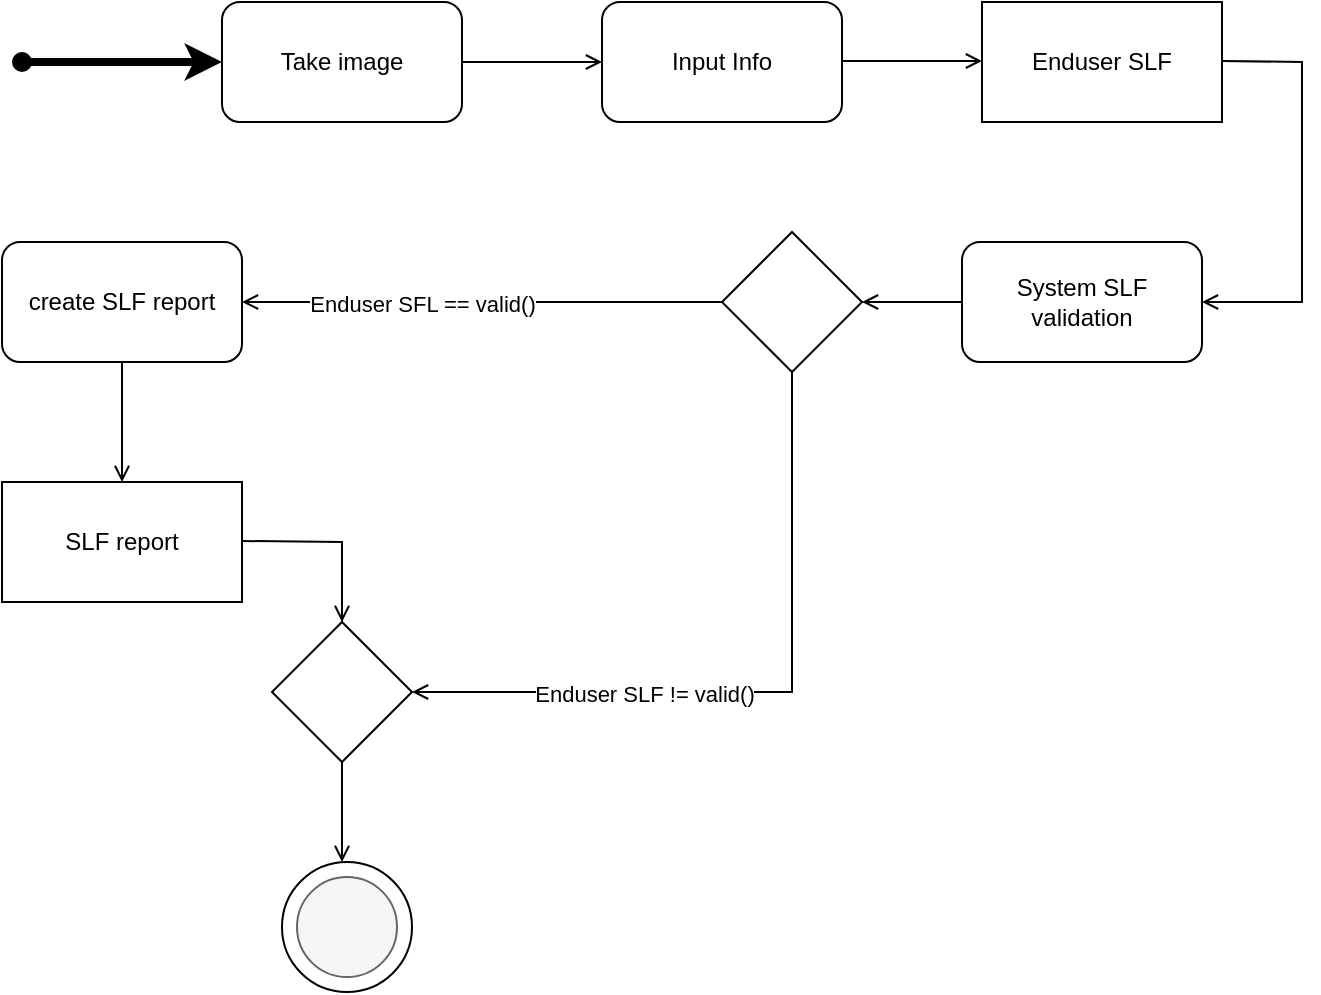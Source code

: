 <mxfile version="21.8.2" type="github">
  <diagram name="Page-1" id="e7e014a7-5840-1c2e-5031-d8a46d1fe8dd">
    <mxGraphModel dx="819" dy="670" grid="1" gridSize="10" guides="1" tooltips="1" connect="1" arrows="1" fold="1" page="1" pageScale="1" pageWidth="1169" pageHeight="826" background="none" math="0" shadow="0">
      <root>
        <mxCell id="0" />
        <mxCell id="1" parent="0" />
        <mxCell id="7YPzfLgFu9XmwdIDtmj3-41" value="" style="endArrow=classic;html=1;rounded=0;startArrow=oval;startFill=1;targetPerimeterSpacing=13;strokeWidth=4;" edge="1" parent="1">
          <mxGeometry width="50" height="50" relative="1" as="geometry">
            <mxPoint x="220" y="290" as="sourcePoint" />
            <mxPoint x="320" y="290" as="targetPoint" />
          </mxGeometry>
        </mxCell>
        <mxCell id="7YPzfLgFu9XmwdIDtmj3-42" value="Take image" style="rounded=1;whiteSpace=wrap;html=1;" vertex="1" parent="1">
          <mxGeometry x="320" y="260" width="120" height="60" as="geometry" />
        </mxCell>
        <mxCell id="7YPzfLgFu9XmwdIDtmj3-44" value="" style="endArrow=open;html=1;rounded=0;exitX=1;exitY=0.5;exitDx=0;exitDy=0;endFill=0;" edge="1" parent="1" source="7YPzfLgFu9XmwdIDtmj3-42">
          <mxGeometry width="50" height="50" relative="1" as="geometry">
            <mxPoint x="490" y="440" as="sourcePoint" />
            <mxPoint x="510" y="290" as="targetPoint" />
          </mxGeometry>
        </mxCell>
        <mxCell id="7YPzfLgFu9XmwdIDtmj3-45" value="Input Info" style="rounded=1;whiteSpace=wrap;html=1;" vertex="1" parent="1">
          <mxGeometry x="510" y="260" width="120" height="60" as="geometry" />
        </mxCell>
        <mxCell id="7YPzfLgFu9XmwdIDtmj3-46" value="" style="endArrow=open;html=1;rounded=0;exitX=1;exitY=0.5;exitDx=0;exitDy=0;endFill=0;" edge="1" parent="1">
          <mxGeometry width="50" height="50" relative="1" as="geometry">
            <mxPoint x="630" y="289.5" as="sourcePoint" />
            <mxPoint x="700" y="289.5" as="targetPoint" />
          </mxGeometry>
        </mxCell>
        <mxCell id="7YPzfLgFu9XmwdIDtmj3-47" value="Enduser SLF" style="rounded=0;whiteSpace=wrap;html=1;" vertex="1" parent="1">
          <mxGeometry x="700" y="260" width="120" height="60" as="geometry" />
        </mxCell>
        <mxCell id="7YPzfLgFu9XmwdIDtmj3-48" value="" style="endArrow=open;html=1;rounded=0;exitX=1;exitY=0.5;exitDx=0;exitDy=0;endFill=0;" edge="1" parent="1">
          <mxGeometry width="50" height="50" relative="1" as="geometry">
            <mxPoint x="820" y="289.5" as="sourcePoint" />
            <mxPoint x="810" y="410" as="targetPoint" />
            <Array as="points">
              <mxPoint x="860" y="290" />
              <mxPoint x="860" y="410" />
            </Array>
          </mxGeometry>
        </mxCell>
        <mxCell id="7YPzfLgFu9XmwdIDtmj3-49" value="System SLF validation" style="rounded=1;whiteSpace=wrap;html=1;" vertex="1" parent="1">
          <mxGeometry x="690" y="380" width="120" height="60" as="geometry" />
        </mxCell>
        <mxCell id="7YPzfLgFu9XmwdIDtmj3-50" value="" style="endArrow=open;html=1;rounded=0;exitX=0;exitY=0.5;exitDx=0;exitDy=0;endFill=0;" edge="1" parent="1" source="7YPzfLgFu9XmwdIDtmj3-49">
          <mxGeometry width="50" height="50" relative="1" as="geometry">
            <mxPoint x="560" y="390" as="sourcePoint" />
            <mxPoint x="640" y="410" as="targetPoint" />
          </mxGeometry>
        </mxCell>
        <mxCell id="7YPzfLgFu9XmwdIDtmj3-51" value="" style="rhombus;whiteSpace=wrap;html=1;" vertex="1" parent="1">
          <mxGeometry x="570" y="375" width="70" height="70" as="geometry" />
        </mxCell>
        <mxCell id="7YPzfLgFu9XmwdIDtmj3-52" value="" style="endArrow=open;html=1;rounded=0;exitX=0;exitY=0.5;exitDx=0;exitDy=0;endFill=0;" edge="1" parent="1" source="7YPzfLgFu9XmwdIDtmj3-51">
          <mxGeometry width="50" height="50" relative="1" as="geometry">
            <mxPoint x="470" y="400" as="sourcePoint" />
            <mxPoint x="330" y="410" as="targetPoint" />
          </mxGeometry>
        </mxCell>
        <mxCell id="7YPzfLgFu9XmwdIDtmj3-53" value="Enduser SFL == valid()" style="edgeLabel;html=1;align=center;verticalAlign=middle;resizable=0;points=[];" vertex="1" connectable="0" parent="7YPzfLgFu9XmwdIDtmj3-52">
          <mxGeometry x="0.25" y="1" relative="1" as="geometry">
            <mxPoint as="offset" />
          </mxGeometry>
        </mxCell>
        <mxCell id="7YPzfLgFu9XmwdIDtmj3-54" value="create SLF report" style="rounded=1;whiteSpace=wrap;html=1;" vertex="1" parent="1">
          <mxGeometry x="210" y="380" width="120" height="60" as="geometry" />
        </mxCell>
        <mxCell id="7YPzfLgFu9XmwdIDtmj3-55" value="" style="endArrow=open;html=1;rounded=0;exitX=0.5;exitY=1;exitDx=0;exitDy=0;endFill=0;entryX=1;entryY=0.5;entryDx=0;entryDy=0;" edge="1" parent="1" source="7YPzfLgFu9XmwdIDtmj3-51" target="7YPzfLgFu9XmwdIDtmj3-58">
          <mxGeometry width="50" height="50" relative="1" as="geometry">
            <mxPoint x="570" y="500" as="sourcePoint" />
            <mxPoint x="420" y="550" as="targetPoint" />
            <Array as="points">
              <mxPoint x="605" y="605" />
            </Array>
          </mxGeometry>
        </mxCell>
        <mxCell id="7YPzfLgFu9XmwdIDtmj3-57" value="Enduser SLF != valid()" style="edgeLabel;html=1;align=center;verticalAlign=middle;resizable=0;points=[];" vertex="1" connectable="0" parent="7YPzfLgFu9XmwdIDtmj3-55">
          <mxGeometry x="0.336" y="1" relative="1" as="geometry">
            <mxPoint as="offset" />
          </mxGeometry>
        </mxCell>
        <mxCell id="7YPzfLgFu9XmwdIDtmj3-58" value="" style="rhombus;whiteSpace=wrap;html=1;" vertex="1" parent="1">
          <mxGeometry x="345" y="570" width="70" height="70" as="geometry" />
        </mxCell>
        <mxCell id="7YPzfLgFu9XmwdIDtmj3-60" value="" style="endArrow=open;html=1;rounded=0;exitX=0.5;exitY=1;exitDx=0;exitDy=0;endFill=0;" edge="1" parent="1" source="7YPzfLgFu9XmwdIDtmj3-58">
          <mxGeometry width="50" height="50" relative="1" as="geometry">
            <mxPoint x="360" y="690" as="sourcePoint" />
            <mxPoint x="380" y="690" as="targetPoint" />
          </mxGeometry>
        </mxCell>
        <mxCell id="7YPzfLgFu9XmwdIDtmj3-61" value="" style="ellipse;whiteSpace=wrap;html=1;aspect=fixed;" vertex="1" parent="1">
          <mxGeometry x="350" y="690" width="65" height="65" as="geometry" />
        </mxCell>
        <mxCell id="7YPzfLgFu9XmwdIDtmj3-62" value="" style="ellipse;whiteSpace=wrap;html=1;aspect=fixed;fillColor=#f5f5f5;strokeColor=#666666;fontColor=#333333;" vertex="1" parent="1">
          <mxGeometry x="357.5" y="697.5" width="50" height="50" as="geometry" />
        </mxCell>
        <mxCell id="7YPzfLgFu9XmwdIDtmj3-63" value="" style="endArrow=open;html=1;rounded=0;exitX=0.5;exitY=1;exitDx=0;exitDy=0;endFill=0;" edge="1" parent="1" source="7YPzfLgFu9XmwdIDtmj3-54">
          <mxGeometry width="50" height="50" relative="1" as="geometry">
            <mxPoint x="240" y="460" as="sourcePoint" />
            <mxPoint x="270" y="500" as="targetPoint" />
          </mxGeometry>
        </mxCell>
        <mxCell id="7YPzfLgFu9XmwdIDtmj3-64" value="SLF report" style="rounded=0;whiteSpace=wrap;html=1;" vertex="1" parent="1">
          <mxGeometry x="210" y="500" width="120" height="60" as="geometry" />
        </mxCell>
        <mxCell id="7YPzfLgFu9XmwdIDtmj3-65" value="" style="endArrow=open;html=1;rounded=0;exitX=1;exitY=0.5;exitDx=0;exitDy=0;endFill=0;entryX=0.5;entryY=0;entryDx=0;entryDy=0;" edge="1" parent="1" target="7YPzfLgFu9XmwdIDtmj3-58">
          <mxGeometry width="50" height="50" relative="1" as="geometry">
            <mxPoint x="330" y="529.5" as="sourcePoint" />
            <mxPoint x="400" y="529.5" as="targetPoint" />
            <Array as="points">
              <mxPoint x="380" y="530" />
            </Array>
          </mxGeometry>
        </mxCell>
      </root>
    </mxGraphModel>
  </diagram>
</mxfile>
